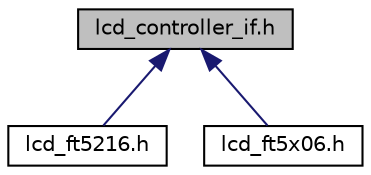digraph "lcd_controller_if.h"
{
 // LATEX_PDF_SIZE
  edge [fontname="Helvetica",fontsize="10",labelfontname="Helvetica",labelfontsize="10"];
  node [fontname="Helvetica",fontsize="10",shape=record];
  Node1 [label="lcd_controller_if.h",height=0.2,width=0.4,color="black", fillcolor="grey75", style="filled", fontcolor="black",tooltip=" "];
  Node1 -> Node2 [dir="back",color="midnightblue",fontsize="10",style="solid",fontname="Helvetica"];
  Node2 [label="lcd_ft5216.h",height=0.2,width=0.4,color="black", fillcolor="white", style="filled",URL="$db/d4b/lcd__ft5216_8h.html",tooltip="LCD Driver internal hedder."];
  Node1 -> Node3 [dir="back",color="midnightblue",fontsize="10",style="solid",fontname="Helvetica"];
  Node3 [label="lcd_ft5x06.h",height=0.2,width=0.4,color="black", fillcolor="white", style="filled",URL="$d1/db6/lcd__ft5x06_8h.html",tooltip="LCD Driver internal hedder."];
}

